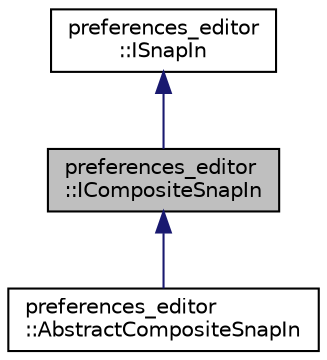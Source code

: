 digraph "preferences_editor::ICompositeSnapIn"
{
 // LATEX_PDF_SIZE
  edge [fontname="Helvetica",fontsize="10",labelfontname="Helvetica",labelfontsize="10"];
  node [fontname="Helvetica",fontsize="10",shape=record];
  Node1 [label="preferences_editor\l::ICompositeSnapIn",height=0.2,width=0.4,color="black", fillcolor="grey75", style="filled", fontcolor="black",tooltip="Composite snap-in requires list of dependencies to operate."];
  Node2 -> Node1 [dir="back",color="midnightblue",fontsize="10",style="solid",fontname="Helvetica"];
  Node2 [label="preferences_editor\l::ISnapIn",height=0.2,width=0.4,color="black", fillcolor="white", style="filled",URL="$classpreferences__editor_1_1_i_snap_in.html",tooltip="The ISnapIn interface is a base for all snap-ins in a system."];
  Node1 -> Node3 [dir="back",color="midnightblue",fontsize="10",style="solid",fontname="Helvetica"];
  Node3 [label="preferences_editor\l::AbstractCompositeSnapIn",height=0.2,width=0.4,color="black", fillcolor="white", style="filled",URL="$classpreferences__editor_1_1_abstract_composite_snap_in.html",tooltip=" "];
}
